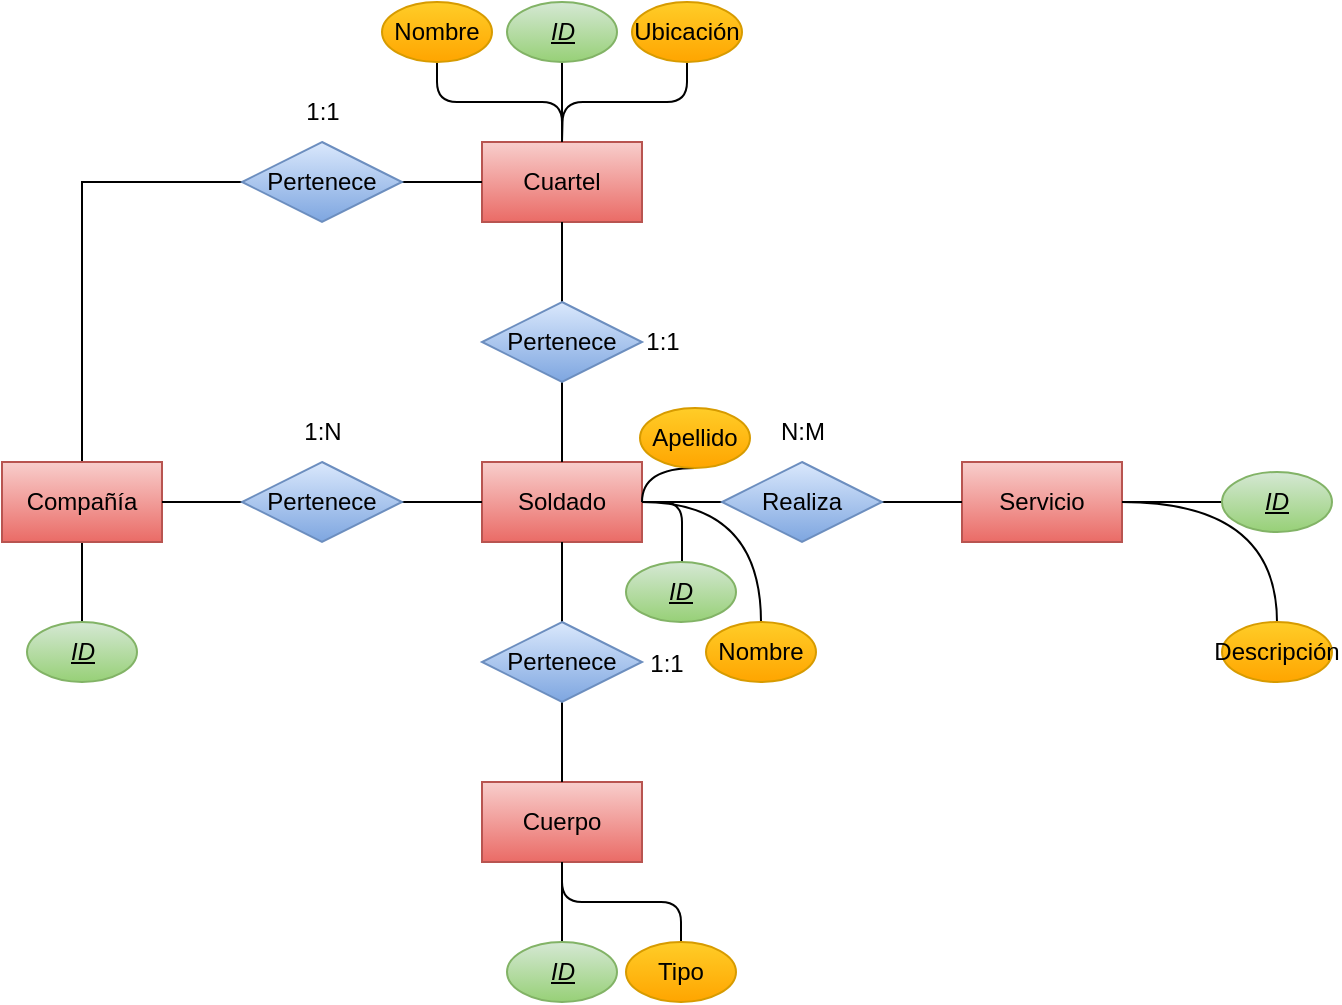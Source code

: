 <mxfile version="24.7.16">
  <diagram name="Página-1" id="Y6y2jpyKqkTVH2921ZTA">
    <mxGraphModel dx="1434" dy="750" grid="1" gridSize="10" guides="1" tooltips="1" connect="1" arrows="1" fold="1" page="1" pageScale="1" pageWidth="827" pageHeight="1169" math="0" shadow="0">
      <root>
        <mxCell id="0" />
        <mxCell id="1" parent="0" />
        <mxCell id="dUgdx2Zgp-qKFRWh7aKo-7" style="edgeStyle=orthogonalEdgeStyle;rounded=0;orthogonalLoop=1;jettySize=auto;html=1;exitX=1;exitY=0.5;exitDx=0;exitDy=0;entryX=0;entryY=0.5;entryDx=0;entryDy=0;endArrow=none;endFill=0;" edge="1" parent="1" source="dUgdx2Zgp-qKFRWh7aKo-1" target="dUgdx2Zgp-qKFRWh7aKo-6">
          <mxGeometry relative="1" as="geometry" />
        </mxCell>
        <mxCell id="dUgdx2Zgp-qKFRWh7aKo-32" style="edgeStyle=orthogonalEdgeStyle;rounded=1;orthogonalLoop=1;jettySize=auto;html=1;exitX=1;exitY=0.5;exitDx=0;exitDy=0;curved=0;endArrow=none;endFill=0;" edge="1" parent="1" source="dUgdx2Zgp-qKFRWh7aKo-1" target="dUgdx2Zgp-qKFRWh7aKo-31">
          <mxGeometry relative="1" as="geometry" />
        </mxCell>
        <mxCell id="dUgdx2Zgp-qKFRWh7aKo-1" value="Soldado" style="rounded=0;whiteSpace=wrap;html=1;fillColor=#f8cecc;gradientColor=#ea6b66;strokeColor=#b85450;" vertex="1" parent="1">
          <mxGeometry x="280" y="280" width="80" height="40" as="geometry" />
        </mxCell>
        <mxCell id="dUgdx2Zgp-qKFRWh7aKo-2" value="Cuartel" style="rounded=0;whiteSpace=wrap;html=1;fillColor=#f8cecc;gradientColor=#ea6b66;strokeColor=#b85450;" vertex="1" parent="1">
          <mxGeometry x="280" y="120" width="80" height="40" as="geometry" />
        </mxCell>
        <mxCell id="dUgdx2Zgp-qKFRWh7aKo-3" value="Cuerpo" style="rounded=0;whiteSpace=wrap;html=1;fillColor=#f8cecc;gradientColor=#ea6b66;strokeColor=#b85450;" vertex="1" parent="1">
          <mxGeometry x="280" y="440" width="80" height="40" as="geometry" />
        </mxCell>
        <mxCell id="dUgdx2Zgp-qKFRWh7aKo-23" style="edgeStyle=orthogonalEdgeStyle;rounded=0;orthogonalLoop=1;jettySize=auto;html=1;exitX=0.5;exitY=0;exitDx=0;exitDy=0;entryX=0;entryY=0.5;entryDx=0;entryDy=0;endArrow=none;endFill=0;" edge="1" parent="1" source="dUgdx2Zgp-qKFRWh7aKo-4" target="dUgdx2Zgp-qKFRWh7aKo-22">
          <mxGeometry relative="1" as="geometry" />
        </mxCell>
        <mxCell id="dUgdx2Zgp-qKFRWh7aKo-36" style="edgeStyle=orthogonalEdgeStyle;rounded=0;orthogonalLoop=1;jettySize=auto;html=1;exitX=0.5;exitY=1;exitDx=0;exitDy=0;entryX=0.5;entryY=0;entryDx=0;entryDy=0;endArrow=none;endFill=0;" edge="1" parent="1" source="dUgdx2Zgp-qKFRWh7aKo-4" target="dUgdx2Zgp-qKFRWh7aKo-28">
          <mxGeometry relative="1" as="geometry" />
        </mxCell>
        <mxCell id="dUgdx2Zgp-qKFRWh7aKo-4" value="Compañía" style="rounded=0;whiteSpace=wrap;html=1;fillColor=#f8cecc;gradientColor=#ea6b66;strokeColor=#b85450;" vertex="1" parent="1">
          <mxGeometry x="40" y="280" width="80" height="40" as="geometry" />
        </mxCell>
        <mxCell id="dUgdx2Zgp-qKFRWh7aKo-5" value="Servicio" style="rounded=0;whiteSpace=wrap;html=1;fillColor=#f8cecc;gradientColor=#ea6b66;strokeColor=#b85450;" vertex="1" parent="1">
          <mxGeometry x="520" y="280" width="80" height="40" as="geometry" />
        </mxCell>
        <mxCell id="dUgdx2Zgp-qKFRWh7aKo-8" style="edgeStyle=orthogonalEdgeStyle;rounded=0;orthogonalLoop=1;jettySize=auto;html=1;exitX=1;exitY=0.5;exitDx=0;exitDy=0;entryX=0;entryY=0.5;entryDx=0;entryDy=0;endArrow=none;endFill=0;" edge="1" parent="1" source="dUgdx2Zgp-qKFRWh7aKo-6" target="dUgdx2Zgp-qKFRWh7aKo-5">
          <mxGeometry relative="1" as="geometry" />
        </mxCell>
        <mxCell id="dUgdx2Zgp-qKFRWh7aKo-6" value="Realiza" style="rhombus;whiteSpace=wrap;html=1;fillColor=#dae8fc;gradientColor=#7ea6e0;strokeColor=#6c8ebf;" vertex="1" parent="1">
          <mxGeometry x="400" y="280" width="80" height="40" as="geometry" />
        </mxCell>
        <mxCell id="dUgdx2Zgp-qKFRWh7aKo-10" style="edgeStyle=orthogonalEdgeStyle;rounded=0;orthogonalLoop=1;jettySize=auto;html=1;exitX=0;exitY=0.5;exitDx=0;exitDy=0;entryX=1;entryY=0.5;entryDx=0;entryDy=0;endArrow=none;endFill=0;" edge="1" parent="1" source="dUgdx2Zgp-qKFRWh7aKo-9" target="dUgdx2Zgp-qKFRWh7aKo-4">
          <mxGeometry relative="1" as="geometry" />
        </mxCell>
        <mxCell id="dUgdx2Zgp-qKFRWh7aKo-11" style="edgeStyle=orthogonalEdgeStyle;rounded=0;orthogonalLoop=1;jettySize=auto;html=1;exitX=1;exitY=0.5;exitDx=0;exitDy=0;endArrow=none;endFill=0;" edge="1" parent="1" source="dUgdx2Zgp-qKFRWh7aKo-9" target="dUgdx2Zgp-qKFRWh7aKo-1">
          <mxGeometry relative="1" as="geometry" />
        </mxCell>
        <mxCell id="dUgdx2Zgp-qKFRWh7aKo-9" value="Pertenece" style="rhombus;whiteSpace=wrap;html=1;fillColor=#dae8fc;gradientColor=#7ea6e0;strokeColor=#6c8ebf;" vertex="1" parent="1">
          <mxGeometry x="160" y="280" width="80" height="40" as="geometry" />
        </mxCell>
        <mxCell id="dUgdx2Zgp-qKFRWh7aKo-13" style="edgeStyle=orthogonalEdgeStyle;rounded=0;orthogonalLoop=1;jettySize=auto;html=1;exitX=0.5;exitY=1;exitDx=0;exitDy=0;endArrow=none;endFill=0;" edge="1" parent="1" source="dUgdx2Zgp-qKFRWh7aKo-12" target="dUgdx2Zgp-qKFRWh7aKo-1">
          <mxGeometry relative="1" as="geometry" />
        </mxCell>
        <mxCell id="dUgdx2Zgp-qKFRWh7aKo-14" style="edgeStyle=orthogonalEdgeStyle;rounded=0;orthogonalLoop=1;jettySize=auto;html=1;exitX=0.5;exitY=0;exitDx=0;exitDy=0;entryX=0.5;entryY=1;entryDx=0;entryDy=0;endArrow=none;endFill=0;" edge="1" parent="1" source="dUgdx2Zgp-qKFRWh7aKo-12" target="dUgdx2Zgp-qKFRWh7aKo-2">
          <mxGeometry relative="1" as="geometry" />
        </mxCell>
        <mxCell id="dUgdx2Zgp-qKFRWh7aKo-12" value="Pertenece" style="rhombus;whiteSpace=wrap;html=1;fillColor=#dae8fc;gradientColor=#7ea6e0;strokeColor=#6c8ebf;" vertex="1" parent="1">
          <mxGeometry x="280" y="200" width="80" height="40" as="geometry" />
        </mxCell>
        <mxCell id="dUgdx2Zgp-qKFRWh7aKo-16" style="edgeStyle=orthogonalEdgeStyle;rounded=0;orthogonalLoop=1;jettySize=auto;html=1;exitX=0.5;exitY=0;exitDx=0;exitDy=0;entryX=0.5;entryY=1;entryDx=0;entryDy=0;endArrow=none;endFill=0;" edge="1" parent="1" source="dUgdx2Zgp-qKFRWh7aKo-15" target="dUgdx2Zgp-qKFRWh7aKo-1">
          <mxGeometry relative="1" as="geometry" />
        </mxCell>
        <mxCell id="dUgdx2Zgp-qKFRWh7aKo-17" style="edgeStyle=orthogonalEdgeStyle;rounded=0;orthogonalLoop=1;jettySize=auto;html=1;exitX=0.5;exitY=1;exitDx=0;exitDy=0;endArrow=none;endFill=0;" edge="1" parent="1" source="dUgdx2Zgp-qKFRWh7aKo-15" target="dUgdx2Zgp-qKFRWh7aKo-3">
          <mxGeometry relative="1" as="geometry" />
        </mxCell>
        <mxCell id="dUgdx2Zgp-qKFRWh7aKo-15" value="Pertenece" style="rhombus;whiteSpace=wrap;html=1;strokeColor=#6c8ebf;fillColor=#dae8fc;gradientColor=#7ea6e0;" vertex="1" parent="1">
          <mxGeometry x="280" y="360" width="80" height="40" as="geometry" />
        </mxCell>
        <mxCell id="dUgdx2Zgp-qKFRWh7aKo-18" value="1:1" style="text;html=1;align=center;verticalAlign=middle;resizable=0;points=[];autosize=1;strokeColor=none;fillColor=none;" vertex="1" parent="1">
          <mxGeometry x="350" y="205" width="40" height="30" as="geometry" />
        </mxCell>
        <mxCell id="dUgdx2Zgp-qKFRWh7aKo-19" value="1:1" style="text;html=1;align=center;verticalAlign=middle;resizable=0;points=[];autosize=1;strokeColor=none;fillColor=none;" vertex="1" parent="1">
          <mxGeometry x="352" y="366" width="40" height="30" as="geometry" />
        </mxCell>
        <mxCell id="dUgdx2Zgp-qKFRWh7aKo-20" value="1:N" style="text;html=1;align=center;verticalAlign=middle;resizable=0;points=[];autosize=1;strokeColor=none;fillColor=none;" vertex="1" parent="1">
          <mxGeometry x="180" y="250" width="40" height="30" as="geometry" />
        </mxCell>
        <mxCell id="dUgdx2Zgp-qKFRWh7aKo-24" style="edgeStyle=orthogonalEdgeStyle;rounded=0;orthogonalLoop=1;jettySize=auto;html=1;exitX=1;exitY=0.5;exitDx=0;exitDy=0;entryX=0;entryY=0.5;entryDx=0;entryDy=0;endArrow=none;endFill=0;" edge="1" parent="1" source="dUgdx2Zgp-qKFRWh7aKo-22" target="dUgdx2Zgp-qKFRWh7aKo-2">
          <mxGeometry relative="1" as="geometry" />
        </mxCell>
        <mxCell id="dUgdx2Zgp-qKFRWh7aKo-22" value="Pertenece" style="rhombus;whiteSpace=wrap;html=1;fillColor=#dae8fc;gradientColor=#7ea6e0;strokeColor=#6c8ebf;" vertex="1" parent="1">
          <mxGeometry x="160" y="120" width="80" height="40" as="geometry" />
        </mxCell>
        <mxCell id="dUgdx2Zgp-qKFRWh7aKo-25" value="1:1" style="text;html=1;align=center;verticalAlign=middle;resizable=0;points=[];autosize=1;strokeColor=none;fillColor=none;" vertex="1" parent="1">
          <mxGeometry x="180" y="90" width="40" height="30" as="geometry" />
        </mxCell>
        <mxCell id="dUgdx2Zgp-qKFRWh7aKo-26" value="N:M" style="text;html=1;align=center;verticalAlign=middle;resizable=0;points=[];autosize=1;strokeColor=none;fillColor=none;" vertex="1" parent="1">
          <mxGeometry x="415" y="250" width="50" height="30" as="geometry" />
        </mxCell>
        <mxCell id="dUgdx2Zgp-qKFRWh7aKo-34" style="edgeStyle=orthogonalEdgeStyle;rounded=1;orthogonalLoop=1;jettySize=auto;html=1;exitX=0;exitY=0.5;exitDx=0;exitDy=0;entryX=1;entryY=0.5;entryDx=0;entryDy=0;endArrow=none;endFill=0;curved=0;" edge="1" parent="1" source="dUgdx2Zgp-qKFRWh7aKo-27" target="dUgdx2Zgp-qKFRWh7aKo-5">
          <mxGeometry relative="1" as="geometry" />
        </mxCell>
        <mxCell id="dUgdx2Zgp-qKFRWh7aKo-27" value="&lt;i&gt;&lt;u&gt;ID&lt;/u&gt;&lt;/i&gt;" style="ellipse;whiteSpace=wrap;html=1;fillColor=#d5e8d4;gradientColor=#97d077;strokeColor=#82b366;" vertex="1" parent="1">
          <mxGeometry x="650" y="285" width="55" height="30" as="geometry" />
        </mxCell>
        <mxCell id="dUgdx2Zgp-qKFRWh7aKo-28" value="&lt;i&gt;&lt;u&gt;ID&lt;/u&gt;&lt;/i&gt;" style="ellipse;whiteSpace=wrap;html=1;fillColor=#d5e8d4;gradientColor=#97d077;strokeColor=#82b366;" vertex="1" parent="1">
          <mxGeometry x="52.5" y="360" width="55" height="30" as="geometry" />
        </mxCell>
        <mxCell id="dUgdx2Zgp-qKFRWh7aKo-33" style="edgeStyle=orthogonalEdgeStyle;rounded=0;orthogonalLoop=1;jettySize=auto;html=1;exitX=0.5;exitY=1;exitDx=0;exitDy=0;entryX=0.5;entryY=0;entryDx=0;entryDy=0;endArrow=none;endFill=0;" edge="1" parent="1" source="dUgdx2Zgp-qKFRWh7aKo-29" target="dUgdx2Zgp-qKFRWh7aKo-2">
          <mxGeometry relative="1" as="geometry" />
        </mxCell>
        <mxCell id="dUgdx2Zgp-qKFRWh7aKo-29" value="&lt;i&gt;&lt;u&gt;ID&lt;/u&gt;&lt;/i&gt;" style="ellipse;whiteSpace=wrap;html=1;fillColor=#d5e8d4;gradientColor=#97d077;strokeColor=#82b366;" vertex="1" parent="1">
          <mxGeometry x="292.5" y="50" width="55" height="30" as="geometry" />
        </mxCell>
        <mxCell id="dUgdx2Zgp-qKFRWh7aKo-35" style="edgeStyle=orthogonalEdgeStyle;rounded=0;orthogonalLoop=1;jettySize=auto;html=1;exitX=0.5;exitY=0;exitDx=0;exitDy=0;entryX=0.5;entryY=1;entryDx=0;entryDy=0;endArrow=none;endFill=0;" edge="1" parent="1" source="dUgdx2Zgp-qKFRWh7aKo-30" target="dUgdx2Zgp-qKFRWh7aKo-3">
          <mxGeometry relative="1" as="geometry" />
        </mxCell>
        <mxCell id="dUgdx2Zgp-qKFRWh7aKo-30" value="&lt;i&gt;&lt;u&gt;ID&lt;/u&gt;&lt;/i&gt;" style="ellipse;whiteSpace=wrap;html=1;fillColor=#d5e8d4;gradientColor=#97d077;strokeColor=#82b366;" vertex="1" parent="1">
          <mxGeometry x="292.5" y="520" width="55" height="30" as="geometry" />
        </mxCell>
        <mxCell id="dUgdx2Zgp-qKFRWh7aKo-31" value="&lt;i&gt;&lt;u&gt;ID&lt;/u&gt;&lt;/i&gt;" style="ellipse;whiteSpace=wrap;html=1;fillColor=#d5e8d4;gradientColor=#97d077;strokeColor=#82b366;" vertex="1" parent="1">
          <mxGeometry x="352" y="330" width="55" height="30" as="geometry" />
        </mxCell>
        <mxCell id="dUgdx2Zgp-qKFRWh7aKo-38" style="edgeStyle=orthogonalEdgeStyle;rounded=0;orthogonalLoop=1;jettySize=auto;html=1;exitX=0.5;exitY=0;exitDx=0;exitDy=0;entryX=1;entryY=0.5;entryDx=0;entryDy=0;curved=1;endArrow=none;endFill=0;" edge="1" parent="1" source="dUgdx2Zgp-qKFRWh7aKo-37" target="dUgdx2Zgp-qKFRWh7aKo-1">
          <mxGeometry relative="1" as="geometry" />
        </mxCell>
        <mxCell id="dUgdx2Zgp-qKFRWh7aKo-37" value="Nombre" style="ellipse;whiteSpace=wrap;html=1;fillColor=#ffcd28;gradientColor=#ffa500;strokeColor=#d79b00;" vertex="1" parent="1">
          <mxGeometry x="392" y="360" width="55" height="30" as="geometry" />
        </mxCell>
        <mxCell id="dUgdx2Zgp-qKFRWh7aKo-40" style="edgeStyle=orthogonalEdgeStyle;rounded=0;orthogonalLoop=1;jettySize=auto;html=1;exitX=0.5;exitY=1;exitDx=0;exitDy=0;entryX=1;entryY=0.5;entryDx=0;entryDy=0;endArrow=none;endFill=0;curved=1;" edge="1" parent="1" source="dUgdx2Zgp-qKFRWh7aKo-39" target="dUgdx2Zgp-qKFRWh7aKo-1">
          <mxGeometry relative="1" as="geometry" />
        </mxCell>
        <mxCell id="dUgdx2Zgp-qKFRWh7aKo-39" value="Apellido" style="ellipse;whiteSpace=wrap;html=1;fillColor=#ffcd28;gradientColor=#ffa500;strokeColor=#d79b00;" vertex="1" parent="1">
          <mxGeometry x="359" y="253" width="55" height="30" as="geometry" />
        </mxCell>
        <mxCell id="dUgdx2Zgp-qKFRWh7aKo-42" style="edgeStyle=orthogonalEdgeStyle;rounded=1;orthogonalLoop=1;jettySize=auto;html=1;exitX=0.5;exitY=0;exitDx=0;exitDy=0;endArrow=none;endFill=0;curved=0;" edge="1" parent="1" source="dUgdx2Zgp-qKFRWh7aKo-41" target="dUgdx2Zgp-qKFRWh7aKo-3">
          <mxGeometry relative="1" as="geometry" />
        </mxCell>
        <mxCell id="dUgdx2Zgp-qKFRWh7aKo-41" value="Tipo" style="ellipse;whiteSpace=wrap;html=1;fillColor=#ffcd28;gradientColor=#ffa500;strokeColor=#d79b00;" vertex="1" parent="1">
          <mxGeometry x="352" y="520" width="55" height="30" as="geometry" />
        </mxCell>
        <mxCell id="dUgdx2Zgp-qKFRWh7aKo-44" style="edgeStyle=orthogonalEdgeStyle;rounded=1;orthogonalLoop=1;jettySize=auto;html=1;exitX=0.5;exitY=1;exitDx=0;exitDy=0;entryX=0.5;entryY=0;entryDx=0;entryDy=0;curved=0;endArrow=none;endFill=0;" edge="1" parent="1" source="dUgdx2Zgp-qKFRWh7aKo-43" target="dUgdx2Zgp-qKFRWh7aKo-2">
          <mxGeometry relative="1" as="geometry" />
        </mxCell>
        <mxCell id="dUgdx2Zgp-qKFRWh7aKo-43" value="Nombre" style="ellipse;whiteSpace=wrap;html=1;fillColor=#ffcd28;gradientColor=#ffa500;strokeColor=#d79b00;" vertex="1" parent="1">
          <mxGeometry x="230" y="50" width="55" height="30" as="geometry" />
        </mxCell>
        <mxCell id="dUgdx2Zgp-qKFRWh7aKo-46" style="edgeStyle=orthogonalEdgeStyle;rounded=1;orthogonalLoop=1;jettySize=auto;html=1;exitX=0.5;exitY=1;exitDx=0;exitDy=0;endArrow=none;endFill=0;curved=0;" edge="1" parent="1" source="dUgdx2Zgp-qKFRWh7aKo-45">
          <mxGeometry relative="1" as="geometry">
            <mxPoint x="320" y="120" as="targetPoint" />
          </mxGeometry>
        </mxCell>
        <mxCell id="dUgdx2Zgp-qKFRWh7aKo-45" value="Ubicación" style="ellipse;whiteSpace=wrap;html=1;fillColor=#ffcd28;gradientColor=#ffa500;strokeColor=#d79b00;" vertex="1" parent="1">
          <mxGeometry x="355" y="50" width="55" height="30" as="geometry" />
        </mxCell>
        <mxCell id="dUgdx2Zgp-qKFRWh7aKo-48" style="edgeStyle=orthogonalEdgeStyle;rounded=0;orthogonalLoop=1;jettySize=auto;html=1;exitX=0.5;exitY=0;exitDx=0;exitDy=0;entryX=1;entryY=0.5;entryDx=0;entryDy=0;curved=1;endArrow=none;endFill=0;" edge="1" parent="1" source="dUgdx2Zgp-qKFRWh7aKo-47" target="dUgdx2Zgp-qKFRWh7aKo-5">
          <mxGeometry relative="1" as="geometry" />
        </mxCell>
        <mxCell id="dUgdx2Zgp-qKFRWh7aKo-47" value="Descripción" style="ellipse;whiteSpace=wrap;html=1;fillColor=#ffcd28;gradientColor=#ffa500;strokeColor=#d79b00;" vertex="1" parent="1">
          <mxGeometry x="650" y="360" width="55" height="30" as="geometry" />
        </mxCell>
      </root>
    </mxGraphModel>
  </diagram>
</mxfile>
